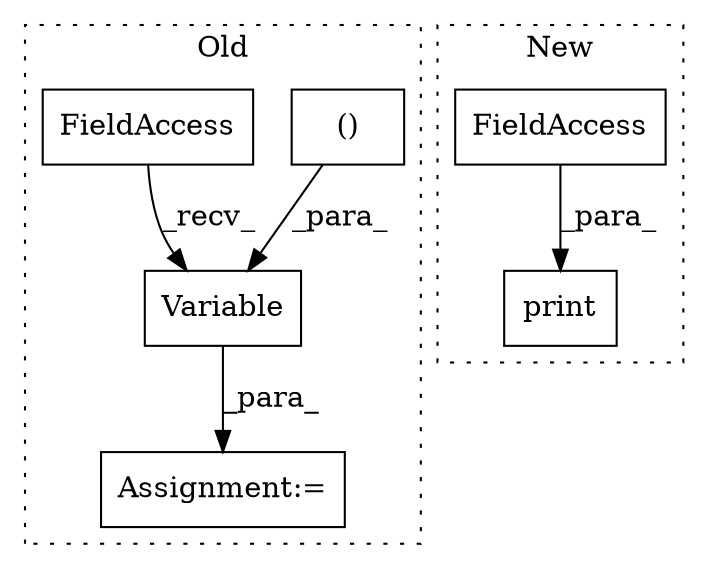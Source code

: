 digraph G {
subgraph cluster0 {
1 [label="Variable" a="32" s="1907,1922" l="9,1" shape="box"];
3 [label="Assignment:=" a="7" s="1891" l="1" shape="box"];
5 [label="()" a="106" s="1805" l="15" shape="box"];
6 [label="FieldAccess" a="22" s="1892" l="14" shape="box"];
label = "Old";
style="dotted";
}
subgraph cluster1 {
2 [label="print" a="32" s="1947,1974" l="6,1" shape="box"];
4 [label="FieldAccess" a="22" s="1953" l="21" shape="box"];
label = "New";
style="dotted";
}
1 -> 3 [label="_para_"];
4 -> 2 [label="_para_"];
5 -> 1 [label="_para_"];
6 -> 1 [label="_recv_"];
}